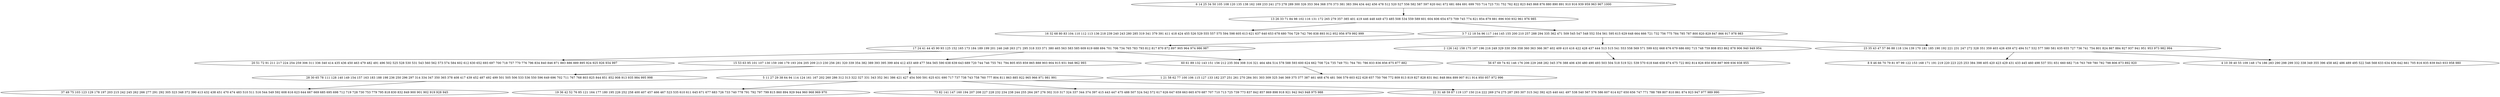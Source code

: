 digraph true_tree {
	"0" -> "1"
	"1" -> "2"
	"1" -> "3"
	"3" -> "4"
	"4" -> "5"
	"3" -> "6"
	"4" -> "7"
	"6" -> "8"
	"4" -> "9"
	"7" -> "10"
	"3" -> "11"
	"10" -> "12"
	"11" -> "13"
	"7" -> "14"
	"14" -> "15"
	"9" -> "16"
	"11" -> "17"
	"14" -> "18"
	"14" -> "19"
	"0" [label="6 14 25 34 50 105 108 120 135 138 162 169 233 241 273 278 289 300 326 353 364 368 370 373 381 383 394 434 442 456 478 512 520 527 556 582 587 597 620 641 672 681 684 691 699 703 714 723 731 752 762 822 823 845 868 876 880 890 891 910 916 939 959 963 967 1000"];
	"1" [label="13 26 33 71 84 98 102 116 131 172 265 279 357 385 401 419 446 448 449 473 485 508 534 559 589 601 604 606 654 673 709 745 774 821 854 879 881 896 930 932 961 976 985"];
	"2" [label="16 32 68 80 83 104 110 112 113 136 218 239 240 243 280 285 319 341 379 391 411 418 424 455 526 529 555 557 575 594 598 605 613 621 637 640 653 678 680 704 729 742 790 838 893 912 952 956 979 992 999"];
	"3" [label="3 7 12 18 54 96 117 144 145 155 200 210 257 288 294 335 362 471 509 545 547 548 552 554 561 595 615 629 648 664 666 721 732 756 775 784 785 787 800 820 829 847 866 917 978 983"];
	"4" [label="17 24 41 44 45 90 93 125 152 165 173 184 189 199 201 246 248 263 271 295 318 333 371 380 465 563 583 585 609 619 688 694 701 706 734 765 783 793 812 817 870 872 897 905 964 974 986 987"];
	"5" [label="20 51 72 91 211 217 224 254 259 306 311 336 340 414 435 436 450 463 479 482 491 496 502 525 528 530 531 543 560 562 573 574 584 602 612 630 652 693 697 700 718 757 770 776 796 834 840 846 871 883 886 889 895 924 925 926 934 997"];
	"6" [label="2 126 142 158 175 187 196 216 249 329 330 356 358 360 363 366 367 402 409 410 416 422 428 437 444 513 515 541 553 558 569 571 599 632 668 676 679 686 692 715 748 759 808 853 862 878 906 940 949 954"];
	"7" [label="15 53 63 95 101 107 130 159 166 179 193 204 205 209 213 230 256 281 320 339 354 382 389 393 395 399 404 412 453 469 477 564 565 590 638 639 643 689 720 744 746 755 761 794 805 855 859 865 888 903 904 915 931 946 962 993"];
	"8" [label="56 67 69 74 92 146 176 206 229 268 282 345 376 388 406 430 480 490 493 503 504 518 519 521 539 570 618 646 658 674 675 722 802 814 826 850 858 887 909 936 938 955"];
	"9" [label="60 61 89 132 143 151 156 212 235 304 308 316 321 464 484 514 578 588 593 600 624 662 708 724 735 749 751 764 781 786 833 836 856 875 877 882"];
	"10" [label="28 30 65 78 111 128 140 149 154 157 163 183 188 198 236 250 296 297 314 334 347 350 365 378 408 417 439 452 487 492 499 501 505 506 533 536 550 596 649 696 702 711 767 768 803 825 844 851 852 908 913 935 984 995 998"];
	"11" [label="23 35 43 47 57 86 88 118 134 139 170 181 185 190 192 221 231 247 272 328 351 359 403 426 459 472 494 517 532 577 580 581 635 655 727 736 741 754 801 824 867 884 927 937 941 951 953 973 982 994"];
	"12" [label="37 49 75 103 123 129 178 197 203 215 242 245 262 266 277 291 292 305 323 348 372 390 413 432 438 451 470 474 483 510 511 516 544 549 592 608 616 623 644 667 669 685 695 698 712 719 728 730 753 779 795 818 830 832 849 900 901 902 919 928 945"];
	"13" [label="8 9 46 66 70 79 81 97 99 122 153 168 171 191 219 220 223 225 253 384 398 405 420 423 429 431 433 445 460 498 537 551 651 660 682 716 763 769 780 782 798 806 873 892 920"];
	"14" [label="5 11 27 29 38 64 94 114 124 161 167 202 260 286 312 313 322 327 331 343 352 361 386 421 427 454 500 591 625 631 690 717 737 738 743 758 760 777 804 811 863 885 922 965 966 971 981 991"];
	"15" [label="19 36 42 52 76 85 121 164 177 180 195 226 252 258 400 407 457 466 467 523 535 610 611 645 671 677 683 726 733 740 778 791 792 797 799 815 860 894 929 944 960 968 969 970"];
	"16" [label="1 21 58 62 77 100 106 115 127 133 182 237 251 261 270 284 301 303 309 325 346 369 375 377 387 461 468 476 481 566 579 603 622 628 657 750 766 772 809 813 819 827 828 831 841 848 864 899 907 911 914 950 957 972 996"];
	"17" [label="4 10 39 40 55 109 148 174 186 283 290 298 299 332 338 349 355 396 458 462 486 489 495 522 546 568 633 634 636 642 661 705 816 835 839 843 933 958 980"];
	"18" [label="73 82 141 147 160 194 207 208 227 228 232 234 238 244 255 264 267 276 302 310 317 324 337 344 374 397 415 443 447 475 488 507 524 542 572 617 626 647 659 663 665 670 687 707 710 713 725 739 773 837 842 857 869 898 918 921 942 943 948 975 988"];
	"19" [label="22 31 48 59 87 119 137 150 214 222 269 274 275 287 293 307 315 342 392 425 440 441 497 538 540 567 576 586 607 614 627 650 656 747 771 788 789 807 810 861 874 923 947 977 989 990"];
}
